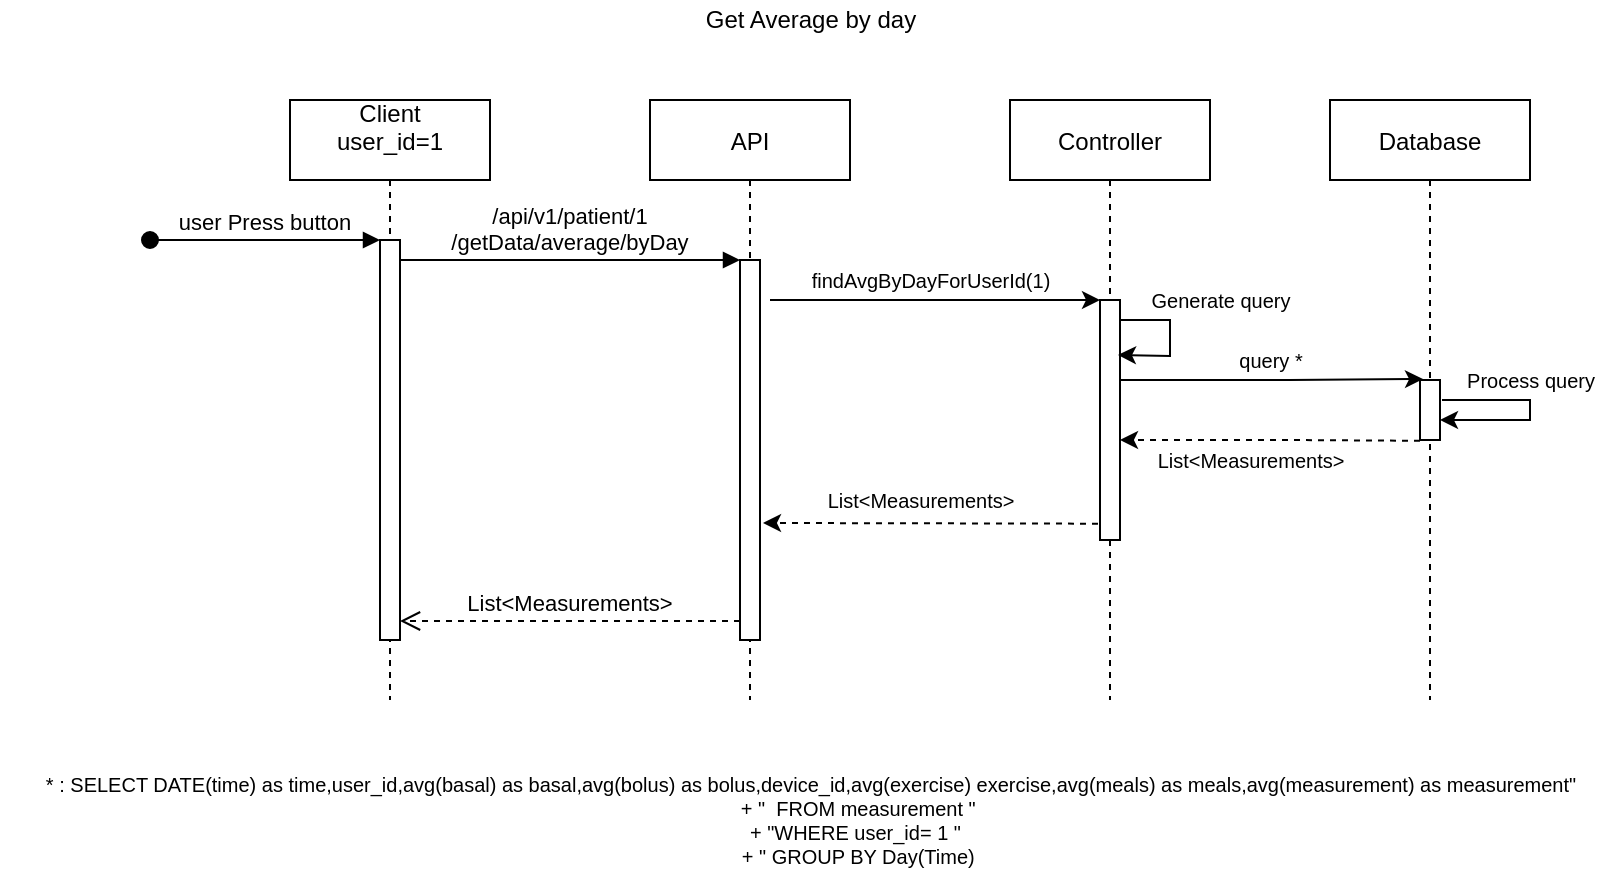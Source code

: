 <mxfile version="16.2.4" type="github">
  <diagram id="kgpKYQtTHZ0yAKxKKP6v" name="Page-1">
    <mxGraphModel dx="1798" dy="501" grid="1" gridSize="10" guides="1" tooltips="1" connect="1" arrows="1" fold="1" page="1" pageScale="1" pageWidth="850" pageHeight="1100" math="0" shadow="0">
      <root>
        <mxCell id="0" />
        <mxCell id="1" parent="0" />
        <mxCell id="3nuBFxr9cyL0pnOWT2aG-1" value="Client &#xa;user_id=1&#xa;" style="shape=umlLifeline;perimeter=lifelinePerimeter;container=1;collapsible=0;recursiveResize=0;rounded=0;shadow=0;strokeWidth=1;" parent="1" vertex="1">
          <mxGeometry x="120" y="80" width="100" height="300" as="geometry" />
        </mxCell>
        <mxCell id="3nuBFxr9cyL0pnOWT2aG-2" value="" style="points=[];perimeter=orthogonalPerimeter;rounded=0;shadow=0;strokeWidth=1;" parent="3nuBFxr9cyL0pnOWT2aG-1" vertex="1">
          <mxGeometry x="45" y="70" width="10" height="200" as="geometry" />
        </mxCell>
        <mxCell id="3nuBFxr9cyL0pnOWT2aG-3" value="user Press button" style="verticalAlign=bottom;startArrow=oval;endArrow=block;startSize=8;shadow=0;strokeWidth=1;" parent="3nuBFxr9cyL0pnOWT2aG-1" target="3nuBFxr9cyL0pnOWT2aG-2" edge="1">
          <mxGeometry relative="1" as="geometry">
            <mxPoint x="-70" y="70" as="sourcePoint" />
          </mxGeometry>
        </mxCell>
        <mxCell id="3nuBFxr9cyL0pnOWT2aG-5" value="API" style="shape=umlLifeline;perimeter=lifelinePerimeter;container=1;collapsible=0;recursiveResize=0;rounded=0;shadow=0;strokeWidth=1;" parent="1" vertex="1">
          <mxGeometry x="300" y="80" width="100" height="300" as="geometry" />
        </mxCell>
        <mxCell id="3nuBFxr9cyL0pnOWT2aG-6" value="" style="points=[];perimeter=orthogonalPerimeter;rounded=0;shadow=0;strokeWidth=1;" parent="3nuBFxr9cyL0pnOWT2aG-5" vertex="1">
          <mxGeometry x="45" y="80" width="10" height="190" as="geometry" />
        </mxCell>
        <mxCell id="3nuBFxr9cyL0pnOWT2aG-7" value="List&lt;Measurements&gt;" style="verticalAlign=bottom;endArrow=open;dashed=1;endSize=8;exitX=0;exitY=0.95;shadow=0;strokeWidth=1;" parent="1" source="3nuBFxr9cyL0pnOWT2aG-6" target="3nuBFxr9cyL0pnOWT2aG-2" edge="1">
          <mxGeometry relative="1" as="geometry">
            <mxPoint x="275" y="236" as="targetPoint" />
          </mxGeometry>
        </mxCell>
        <mxCell id="3nuBFxr9cyL0pnOWT2aG-8" value="/api/v1/patient/1&#xa;/getData/average/byDay" style="verticalAlign=bottom;endArrow=block;entryX=0;entryY=0;shadow=0;strokeWidth=1;" parent="1" source="3nuBFxr9cyL0pnOWT2aG-2" target="3nuBFxr9cyL0pnOWT2aG-6" edge="1">
          <mxGeometry relative="1" as="geometry">
            <mxPoint x="275" y="160" as="sourcePoint" />
            <mxPoint as="offset" />
          </mxGeometry>
        </mxCell>
        <mxCell id="ez2s506-AFsceahJ3Le5-1" value="Database" style="shape=umlLifeline;perimeter=lifelinePerimeter;container=1;collapsible=0;recursiveResize=0;rounded=0;shadow=0;strokeWidth=1;" vertex="1" parent="1">
          <mxGeometry x="640" y="80" width="100" height="300" as="geometry" />
        </mxCell>
        <mxCell id="ez2s506-AFsceahJ3Le5-2" value="" style="points=[];perimeter=orthogonalPerimeter;rounded=0;shadow=0;strokeWidth=1;" vertex="1" parent="ez2s506-AFsceahJ3Le5-1">
          <mxGeometry x="45" y="140" width="10" height="30" as="geometry" />
        </mxCell>
        <mxCell id="ez2s506-AFsceahJ3Le5-3" value="" style="endArrow=classic;html=1;rounded=0;" edge="1" parent="ez2s506-AFsceahJ3Le5-1" target="ez2s506-AFsceahJ3Le5-2">
          <mxGeometry width="50" height="50" relative="1" as="geometry">
            <mxPoint x="56" y="150" as="sourcePoint" />
            <mxPoint x="56" y="190" as="targetPoint" />
            <Array as="points">
              <mxPoint x="100" y="150" />
              <mxPoint x="100" y="160" />
            </Array>
          </mxGeometry>
        </mxCell>
        <mxCell id="ez2s506-AFsceahJ3Le5-5" value="Get Average by day" style="text;html=1;align=center;verticalAlign=middle;resizable=0;points=[];autosize=1;strokeColor=none;fillColor=none;" vertex="1" parent="1">
          <mxGeometry x="320" y="30" width="120" height="20" as="geometry" />
        </mxCell>
        <mxCell id="ez2s506-AFsceahJ3Le5-6" value="" style="endArrow=classic;html=1;rounded=0;" edge="1" parent="1" target="ez2s506-AFsceahJ3Le5-8">
          <mxGeometry width="50" height="50" relative="1" as="geometry">
            <mxPoint x="390" y="180" as="sourcePoint" />
            <mxPoint x="500" y="180" as="targetPoint" />
            <Array as="points">
              <mxPoint x="360" y="180" />
              <mxPoint x="390" y="180" />
            </Array>
          </mxGeometry>
        </mxCell>
        <mxCell id="ez2s506-AFsceahJ3Le5-7" value="Controller" style="shape=umlLifeline;perimeter=lifelinePerimeter;container=1;collapsible=0;recursiveResize=0;rounded=0;shadow=0;strokeWidth=1;" vertex="1" parent="1">
          <mxGeometry x="480" y="80" width="100" height="300" as="geometry" />
        </mxCell>
        <mxCell id="ez2s506-AFsceahJ3Le5-8" value="" style="points=[];perimeter=orthogonalPerimeter;rounded=0;shadow=0;strokeWidth=1;" vertex="1" parent="ez2s506-AFsceahJ3Le5-7">
          <mxGeometry x="45" y="100" width="10" height="120" as="geometry" />
        </mxCell>
        <mxCell id="ez2s506-AFsceahJ3Le5-12" value="" style="endArrow=classic;html=1;rounded=0;fontSize=10;entryX=0.9;entryY=0.229;entryDx=0;entryDy=0;entryPerimeter=0;" edge="1" parent="ez2s506-AFsceahJ3Le5-7" source="ez2s506-AFsceahJ3Le5-8" target="ez2s506-AFsceahJ3Le5-8">
          <mxGeometry width="50" height="50" relative="1" as="geometry">
            <mxPoint x="60" y="170" as="sourcePoint" />
            <mxPoint x="60" y="128" as="targetPoint" />
            <Array as="points">
              <mxPoint x="80" y="110" />
              <mxPoint x="80" y="128" />
            </Array>
          </mxGeometry>
        </mxCell>
        <mxCell id="ez2s506-AFsceahJ3Le5-11" value="&lt;font style=&quot;font-size: 10px&quot;&gt;findAvgByDayForUserId(1)&lt;/font&gt;" style="text;html=1;align=center;verticalAlign=middle;resizable=0;points=[];autosize=1;strokeColor=none;fillColor=none;" vertex="1" parent="1">
          <mxGeometry x="370" y="160" width="140" height="20" as="geometry" />
        </mxCell>
        <mxCell id="ez2s506-AFsceahJ3Le5-13" value="Generate query" style="text;html=1;align=center;verticalAlign=middle;resizable=0;points=[];autosize=1;strokeColor=none;fillColor=none;fontSize=10;" vertex="1" parent="1">
          <mxGeometry x="540" y="170" width="90" height="20" as="geometry" />
        </mxCell>
        <mxCell id="ez2s506-AFsceahJ3Le5-14" value="" style="endArrow=classic;html=1;rounded=0;fontSize=10;entryX=0.15;entryY=-0.017;entryDx=0;entryDy=0;entryPerimeter=0;" edge="1" parent="1" source="ez2s506-AFsceahJ3Le5-8" target="ez2s506-AFsceahJ3Le5-2">
          <mxGeometry width="50" height="50" relative="1" as="geometry">
            <mxPoint x="540" y="250" as="sourcePoint" />
            <mxPoint x="670" y="220" as="targetPoint" />
            <Array as="points">
              <mxPoint x="620" y="220" />
            </Array>
          </mxGeometry>
        </mxCell>
        <mxCell id="ez2s506-AFsceahJ3Le5-15" value="query *" style="text;html=1;align=center;verticalAlign=middle;resizable=0;points=[];autosize=1;strokeColor=none;fillColor=none;fontSize=10;" vertex="1" parent="1">
          <mxGeometry x="585" y="200" width="50" height="20" as="geometry" />
        </mxCell>
        <mxCell id="ez2s506-AFsceahJ3Le5-16" value="* : SELECT DATE(time) as time,user_id,avg(basal) as basal,avg(bolus) as bolus,device_id,avg(exercise) exercise,avg(meals) as meals,avg(measurement) as measurement&quot;&lt;br&gt;&amp;nbsp;&amp;nbsp; &amp;nbsp;&amp;nbsp;&amp;nbsp;&amp;nbsp; &amp;nbsp;&amp;nbsp;&amp;nbsp; &amp;nbsp;&amp;nbsp;&amp;nbsp;&amp;nbsp; + &quot;&amp;nbsp; FROM measurement &quot;&lt;br&gt;&amp;nbsp;&amp;nbsp; &amp;nbsp;&amp;nbsp;&amp;nbsp;&amp;nbsp; &amp;nbsp;&amp;nbsp;&amp;nbsp; &amp;nbsp;&amp;nbsp;&amp;nbsp;&amp;nbsp; + &quot;WHERE user_id= 1 &quot;&amp;nbsp; &lt;br&gt;&amp;nbsp;&amp;nbsp; &amp;nbsp;&amp;nbsp;&amp;nbsp;&amp;nbsp; &amp;nbsp;&amp;nbsp;&amp;nbsp; &amp;nbsp;&amp;nbsp;&amp;nbsp;&amp;nbsp; + &quot; GROUP BY Day(Time)" style="text;html=1;align=center;verticalAlign=middle;resizable=0;points=[];autosize=1;strokeColor=none;fillColor=none;fontSize=10;" vertex="1" parent="1">
          <mxGeometry x="-25" y="415" width="810" height="50" as="geometry" />
        </mxCell>
        <mxCell id="ez2s506-AFsceahJ3Le5-18" value="" style="endArrow=classic;html=1;rounded=0;fontSize=10;exitX=0;exitY=1.013;exitDx=0;exitDy=0;exitPerimeter=0;dashed=1;" edge="1" parent="1" source="ez2s506-AFsceahJ3Le5-2" target="ez2s506-AFsceahJ3Le5-8">
          <mxGeometry width="50" height="50" relative="1" as="geometry">
            <mxPoint x="460" y="160" as="sourcePoint" />
            <mxPoint x="510" y="110" as="targetPoint" />
            <Array as="points">
              <mxPoint x="620" y="250" />
            </Array>
          </mxGeometry>
        </mxCell>
        <mxCell id="ez2s506-AFsceahJ3Le5-19" value="List&amp;lt;Measurements&amp;gt;" style="text;html=1;align=center;verticalAlign=middle;resizable=0;points=[];autosize=1;strokeColor=none;fillColor=none;fontSize=10;" vertex="1" parent="1">
          <mxGeometry x="545" y="250" width="110" height="20" as="geometry" />
        </mxCell>
        <mxCell id="ez2s506-AFsceahJ3Le5-20" value="" style="endArrow=classic;html=1;rounded=0;fontSize=10;exitX=-0.1;exitY=0.932;exitDx=0;exitDy=0;exitPerimeter=0;entryX=1.15;entryY=0.692;entryDx=0;entryDy=0;entryPerimeter=0;dashed=1;" edge="1" parent="1" source="ez2s506-AFsceahJ3Le5-8" target="3nuBFxr9cyL0pnOWT2aG-6">
          <mxGeometry width="50" height="50" relative="1" as="geometry">
            <mxPoint x="521" y="291.06" as="sourcePoint" />
            <mxPoint x="370" y="291.06" as="targetPoint" />
          </mxGeometry>
        </mxCell>
        <mxCell id="ez2s506-AFsceahJ3Le5-21" value="List&amp;lt;Measurements&amp;gt;" style="text;html=1;align=center;verticalAlign=middle;resizable=0;points=[];autosize=1;strokeColor=none;fillColor=none;fontSize=10;" vertex="1" parent="1">
          <mxGeometry x="380" y="270" width="110" height="20" as="geometry" />
        </mxCell>
        <mxCell id="ez2s506-AFsceahJ3Le5-22" value="Process query" style="text;html=1;align=center;verticalAlign=middle;resizable=0;points=[];autosize=1;strokeColor=none;fillColor=none;fontSize=10;" vertex="1" parent="1">
          <mxGeometry x="700" y="210" width="80" height="20" as="geometry" />
        </mxCell>
      </root>
    </mxGraphModel>
  </diagram>
</mxfile>
